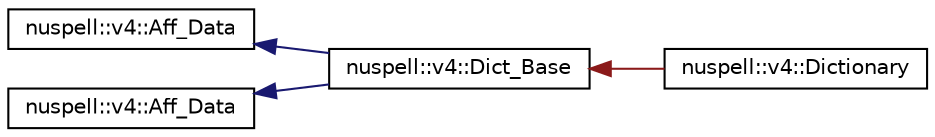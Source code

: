 digraph "Graphical Class Hierarchy"
{
 // LATEX_PDF_SIZE
  edge [fontname="Helvetica",fontsize="10",labelfontname="Helvetica",labelfontsize="10"];
  node [fontname="Helvetica",fontsize="10",shape=record];
  rankdir="LR";
  Node103 [label="nuspell::v4::Aff_Data",height=0.2,width=0.4,color="black", fillcolor="white", style="filled",URL="$structnuspell_1_1v4_1_1_aff___data.html",tooltip=" "];
  Node103 -> Node1 [dir="back",color="midnightblue",fontsize="10",style="solid",fontname="Helvetica"];
  Node1 [label="nuspell::v4::Dict_Base",height=0.2,width=0.4,color="black", fillcolor="white", style="filled",URL="$structnuspell_1_1v4_1_1_dict___base.html",tooltip=" "];
  Node1 -> Node2 [dir="back",color="firebrick4",fontsize="10",style="solid",fontname="Helvetica"];
  Node2 [label="nuspell::v4::Dictionary",height=0.2,width=0.4,color="black", fillcolor="white", style="filled",URL="$classnuspell_1_1v4_1_1_dictionary.html",tooltip="The only important public class."];
  Node0 [label="nuspell::v4::Aff_Data",height=0.2,width=0.4,color="black", fillcolor="white", style="filled",URL="$structnuspell_1_1v4_1_1_aff___data.html",tooltip=" "];
  Node0 -> Node1 [dir="back",color="midnightblue",fontsize="10",style="solid",fontname="Helvetica"];
}
